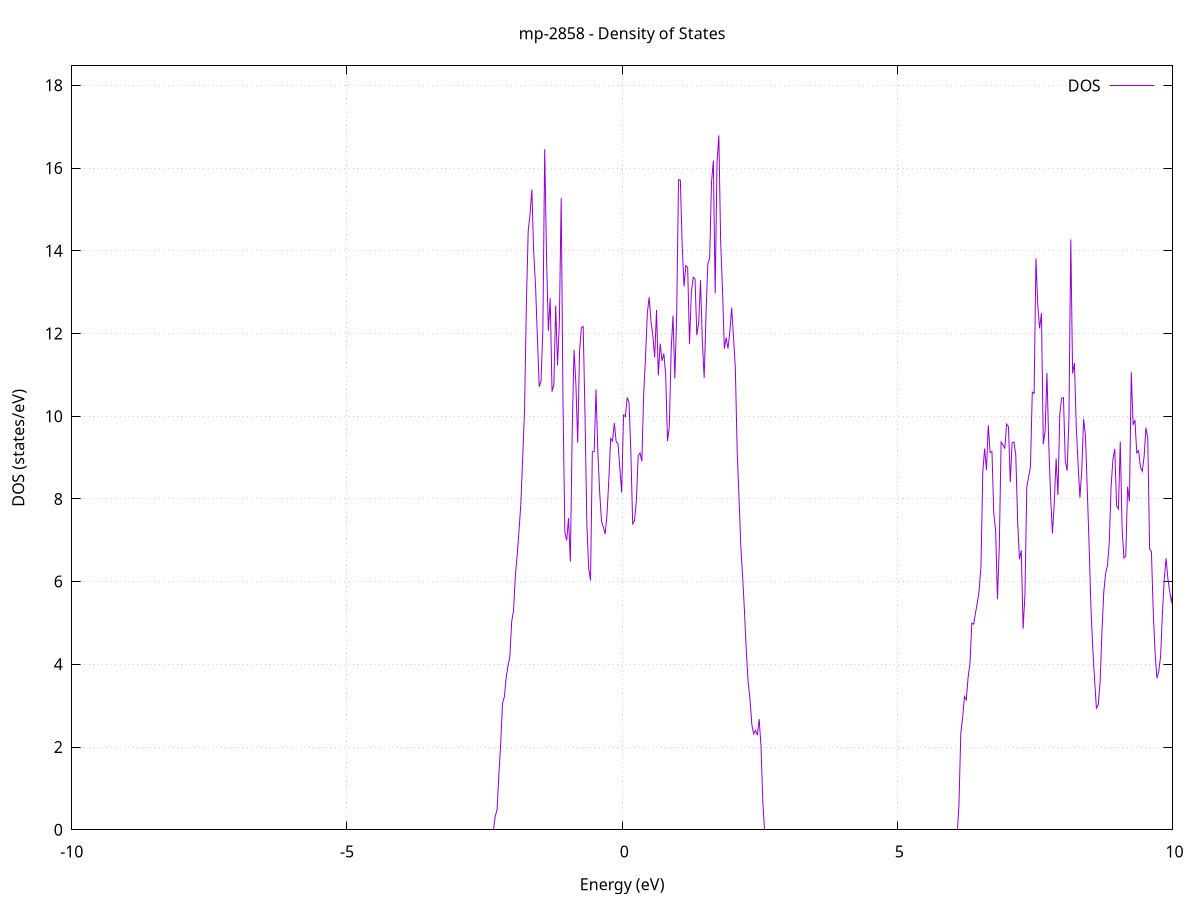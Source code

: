 set title 'mp-2858 - Density of States'
set xlabel 'Energy (eV)'
set ylabel 'DOS (states/eV)'
set grid
set xrange [-10:10]
set yrange [0:18.470]
set xzeroaxis lt -1
set terminal png size 800,600
set output 'mp-2858_dos_gnuplot.png'
plot '-' using 1:2 with lines title 'DOS'
-48.169400 0.000000
-48.136100 0.000000
-48.102800 0.000000
-48.069500 0.000000
-48.036200 0.000000
-48.002900 0.000000
-47.969600 0.000000
-47.936300 0.000000
-47.903000 0.000000
-47.869700 0.000000
-47.836400 0.000000
-47.803100 0.000000
-47.769800 0.000000
-47.736400 0.000000
-47.703100 0.000000
-47.669800 0.000000
-47.636500 0.000000
-47.603200 0.000000
-47.569900 0.000000
-47.536600 0.000000
-47.503300 0.000000
-47.470000 0.000000
-47.436700 0.000000
-47.403400 0.000000
-47.370100 0.000000
-47.336800 0.000000
-47.303500 0.000000
-47.270200 0.000000
-47.236800 0.000000
-47.203500 0.000000
-47.170200 0.000000
-47.136900 0.000000
-47.103600 0.000000
-47.070300 0.000000
-47.037000 0.000000
-47.003700 0.000000
-46.970400 0.000000
-46.937100 0.000000
-46.903800 0.000000
-46.870500 0.000000
-46.837200 0.000000
-46.803900 0.000000
-46.770600 0.000000
-46.737300 0.000000
-46.703900 0.000000
-46.670600 0.000000
-46.637300 0.000000
-46.604000 0.000000
-46.570700 0.000000
-46.537400 0.000000
-46.504100 0.000000
-46.470800 0.000000
-46.437500 0.000000
-46.404200 0.000000
-46.370900 0.000000
-46.337600 0.000000
-46.304300 0.000000
-46.271000 0.000000
-46.237700 0.000000
-46.204300 0.000000
-46.171000 0.000000
-46.137700 0.000000
-46.104400 0.000000
-46.071100 0.000000
-46.037800 0.000000
-46.004500 0.000000
-45.971200 0.000000
-45.937900 0.000000
-45.904600 0.000000
-45.871300 0.000000
-45.838000 0.000000
-45.804700 0.000000
-45.771400 0.000000
-45.738100 0.000000
-45.704800 0.000000
-45.671400 0.000000
-45.638100 0.000000
-45.604800 0.000000
-45.571500 0.000000
-45.538200 0.000000
-45.504900 0.000000
-45.471600 0.000000
-45.438300 0.000000
-45.405000 0.000000
-45.371700 0.000000
-45.338400 0.000000
-45.305100 0.000000
-45.271800 0.000000
-45.238500 0.000000
-45.205200 0.000000
-45.171900 0.000000
-45.138500 17.077700
-45.105200 218.886100
-45.071900 0.000000
-45.038600 0.000000
-45.005300 0.000000
-44.972000 0.000000
-44.938700 0.000000
-44.905400 0.000000
-44.872100 0.000000
-44.838800 0.000000
-44.805500 0.000000
-44.772200 0.000000
-44.738900 0.000000
-44.705600 0.000000
-44.672300 0.000000
-44.638900 0.000000
-44.605600 0.000000
-44.572300 0.000000
-44.539000 0.000000
-44.505700 0.000000
-44.472400 0.000000
-44.439100 0.000000
-44.405800 0.000000
-44.372500 0.000000
-44.339200 0.000000
-44.305900 0.000000
-44.272600 0.000000
-44.239300 0.000000
-44.206000 0.000000
-44.172700 0.000000
-44.139400 0.000000
-44.106000 0.000000
-44.072700 0.000000
-44.039400 0.000000
-44.006100 0.000000
-43.972800 0.000000
-43.939500 0.000000
-43.906200 0.000000
-43.872900 0.000000
-43.839600 0.000000
-43.806300 0.000000
-43.773000 0.000000
-43.739700 0.000000
-43.706400 0.000000
-43.673100 0.000000
-43.639800 0.000000
-43.606400 0.000000
-43.573100 0.000000
-43.539800 0.000000
-43.506500 0.000000
-43.473200 0.000000
-43.439900 0.000000
-43.406600 0.000000
-43.373300 0.000000
-43.340000 0.000000
-43.306700 0.000000
-43.273400 0.000000
-43.240100 0.000000
-43.206800 0.000000
-43.173500 0.000000
-43.140200 0.000000
-43.106900 0.000000
-43.073500 0.000000
-43.040200 0.000000
-43.006900 0.000000
-42.973600 0.000000
-42.940300 0.000000
-42.907000 0.000000
-42.873700 0.000000
-42.840400 0.000000
-42.807100 0.000000
-42.773800 0.000000
-42.740500 0.000000
-42.707200 0.000000
-42.673900 0.000000
-42.640600 0.000000
-42.607300 0.000000
-42.574000 0.000000
-42.540600 0.000000
-42.507300 0.000000
-42.474000 0.000000
-42.440700 0.000000
-42.407400 0.000000
-42.374100 0.000000
-42.340800 0.000000
-42.307500 0.000000
-42.274200 0.000000
-42.240900 0.000000
-42.207600 0.000000
-42.174300 0.000000
-42.141000 0.000000
-42.107700 0.000000
-42.074400 0.000000
-42.041000 0.000000
-42.007700 0.000000
-41.974400 0.000000
-41.941100 0.000000
-41.907800 0.000000
-41.874500 0.000000
-41.841200 0.000000
-41.807900 0.000000
-41.774600 0.000000
-41.741300 0.000000
-41.708000 0.000000
-41.674700 0.000000
-41.641400 0.000000
-41.608100 0.000000
-41.574800 0.000000
-41.541500 0.000000
-41.508100 0.000000
-41.474800 0.000000
-41.441500 0.000000
-41.408200 0.000000
-41.374900 0.000000
-41.341600 0.000000
-41.308300 0.000000
-41.275000 0.000000
-41.241700 0.000000
-41.208400 0.000000
-41.175100 0.000000
-41.141800 0.000000
-41.108500 0.000000
-41.075200 0.000000
-41.041900 0.000000
-41.008500 0.000000
-40.975200 0.000000
-40.941900 0.000000
-40.908600 0.000000
-40.875300 0.000000
-40.842000 0.000000
-40.808700 0.000000
-40.775400 0.000000
-40.742100 0.000000
-40.708800 0.000000
-40.675500 0.000000
-40.642200 0.000000
-40.608900 0.000000
-40.575600 0.000000
-40.542300 0.000000
-40.509000 0.000000
-40.475600 0.000000
-40.442300 0.000000
-40.409000 0.000000
-40.375700 0.000000
-40.342400 0.000000
-40.309100 0.000000
-40.275800 0.000000
-40.242500 0.000000
-40.209200 0.000000
-40.175900 0.000000
-40.142600 0.000000
-40.109300 0.000000
-40.076000 0.000000
-40.042700 0.000000
-40.009400 0.000000
-39.976100 0.000000
-39.942700 0.000000
-39.909400 0.000000
-39.876100 0.000000
-39.842800 0.000000
-39.809500 0.000000
-39.776200 0.000000
-39.742900 0.000000
-39.709600 0.000000
-39.676300 0.000000
-39.643000 0.000000
-39.609700 0.000000
-39.576400 0.000000
-39.543100 0.000000
-39.509800 0.000000
-39.476500 0.000000
-39.443100 0.000000
-39.409800 0.000000
-39.376500 0.000000
-39.343200 0.000000
-39.309900 0.000000
-39.276600 0.000000
-39.243300 0.000000
-39.210000 0.000000
-39.176700 0.000000
-39.143400 0.000000
-39.110100 0.000000
-39.076800 0.000000
-39.043500 0.000000
-39.010200 0.000000
-38.976900 0.000000
-38.943600 0.000000
-38.910200 0.000000
-38.876900 0.000000
-38.843600 0.000000
-38.810300 0.000000
-38.777000 0.000000
-38.743700 0.000000
-38.710400 0.000000
-38.677100 0.000000
-38.643800 0.000000
-38.610500 0.000000
-38.577200 0.000000
-38.543900 0.000000
-38.510600 0.000000
-38.477300 0.000000
-38.444000 0.000000
-38.410600 0.000000
-38.377300 0.000000
-38.344000 0.000000
-38.310700 0.000000
-38.277400 0.000000
-38.244100 0.000000
-38.210800 0.000000
-38.177500 0.000000
-38.144200 0.000000
-38.110900 0.000000
-38.077600 0.000000
-38.044300 0.000000
-38.011000 0.000000
-37.977700 0.000000
-37.944400 0.000000
-37.911100 0.000000
-37.877700 0.000000
-37.844400 0.000000
-37.811100 0.000000
-37.777800 0.000000
-37.744500 0.000000
-37.711200 0.000000
-37.677900 0.000000
-37.644600 0.000000
-37.611300 0.000000
-37.578000 0.000000
-37.544700 0.000000
-37.511400 0.000000
-37.478100 0.000000
-37.444800 0.000000
-37.411500 0.000000
-37.378200 0.000000
-37.344800 0.000000
-37.311500 0.000000
-37.278200 0.000000
-37.244900 0.000000
-37.211600 0.000000
-37.178300 0.000000
-37.145000 0.000000
-37.111700 0.000000
-37.078400 0.000000
-37.045100 0.000000
-37.011800 0.000000
-36.978500 0.000000
-36.945200 0.000000
-36.911900 0.000000
-36.878600 0.000000
-36.845200 0.000000
-36.811900 0.000000
-36.778600 0.000000
-36.745300 0.000000
-36.712000 0.000000
-36.678700 0.000000
-36.645400 0.000000
-36.612100 0.000000
-36.578800 0.000000
-36.545500 0.000000
-36.512200 0.000000
-36.478900 0.000000
-36.445600 0.000000
-36.412300 0.000000
-36.379000 0.000000
-36.345700 0.000000
-36.312300 0.000000
-36.279000 0.000000
-36.245700 0.000000
-36.212400 0.000000
-36.179100 0.000000
-36.145800 0.000000
-36.112500 0.000000
-36.079200 0.000000
-36.045900 0.000000
-36.012600 0.000000
-35.979300 0.000000
-35.946000 0.000000
-35.912700 0.000000
-35.879400 0.000000
-35.846100 0.000000
-35.812700 0.000000
-35.779400 0.000000
-35.746100 0.000000
-35.712800 0.000000
-35.679500 0.000000
-35.646200 0.000000
-35.612900 0.000000
-35.579600 0.000000
-35.546300 0.000000
-35.513000 0.000000
-35.479700 0.000000
-35.446400 0.000000
-35.413100 0.000000
-35.379800 0.000000
-35.346500 0.000000
-35.313200 0.000000
-35.279800 0.000000
-35.246500 0.000000
-35.213200 0.000000
-35.179900 0.000000
-35.146600 0.000000
-35.113300 0.000000
-35.080000 0.000000
-35.046700 0.000000
-35.013400 0.000000
-34.980100 0.000000
-34.946800 0.000000
-34.913500 0.000000
-34.880200 0.000000
-34.846900 0.000000
-34.813600 0.000000
-34.780200 0.000000
-34.746900 0.000000
-34.713600 0.000000
-34.680300 0.000000
-34.647000 0.000000
-34.613700 0.000000
-34.580400 0.000000
-34.547100 0.000000
-34.513800 0.000000
-34.480500 0.000000
-34.447200 0.000000
-34.413900 0.000000
-34.380600 0.000000
-34.347300 0.000000
-34.314000 0.000000
-34.280700 0.000000
-34.247300 0.000000
-34.214000 0.000000
-34.180700 0.000000
-34.147400 0.000000
-34.114100 0.000000
-34.080800 0.000000
-34.047500 0.000000
-34.014200 0.000000
-33.980900 0.000000
-33.947600 0.000000
-33.914300 0.000000
-33.881000 0.000000
-33.847700 0.000000
-33.814400 0.000000
-33.781100 0.000000
-33.747800 0.000000
-33.714400 0.000000
-33.681100 0.000000
-33.647800 0.000000
-33.614500 0.000000
-33.581200 0.000000
-33.547900 0.000000
-33.514600 0.000000
-33.481300 0.000000
-33.448000 0.000000
-33.414700 0.000000
-33.381400 0.000000
-33.348100 0.000000
-33.314800 0.000000
-33.281500 0.000000
-33.248200 0.000000
-33.214800 0.000000
-33.181500 0.000000
-33.148200 0.000000
-33.114900 0.000000
-33.081600 0.000000
-33.048300 0.000000
-33.015000 0.000000
-32.981700 0.000000
-32.948400 0.000000
-32.915100 0.000000
-32.881800 0.000000
-32.848500 0.000000
-32.815200 0.000000
-32.781900 0.000000
-32.748600 0.000000
-32.715300 0.000000
-32.681900 0.000000
-32.648600 0.000000
-32.615300 0.000000
-32.582000 0.000000
-32.548700 0.000000
-32.515400 0.000000
-32.482100 0.000000
-32.448800 0.000000
-32.415500 0.000000
-32.382200 0.000000
-32.348900 0.000000
-32.315600 0.000000
-32.282300 0.000000
-32.249000 0.000000
-32.215700 0.000000
-32.182300 0.000000
-32.149000 0.000000
-32.115700 0.000000
-32.082400 0.000000
-32.049100 0.000000
-32.015800 0.000000
-31.982500 0.000000
-31.949200 0.000000
-31.915900 0.000000
-31.882600 0.000000
-31.849300 0.000000
-31.816000 0.000000
-31.782700 0.000000
-31.749400 0.000000
-31.716100 0.000000
-31.682800 0.000000
-31.649400 0.000000
-31.616100 0.000000
-31.582800 0.000000
-31.549500 0.000000
-31.516200 0.000000
-31.482900 0.000000
-31.449600 0.000000
-31.416300 0.000000
-31.383000 0.000000
-31.349700 0.000000
-31.316400 0.000000
-31.283100 0.000000
-31.249800 0.000000
-31.216500 0.000000
-31.183200 0.000000
-31.149900 0.000000
-31.116500 0.000000
-31.083200 0.000000
-31.049900 0.000000
-31.016600 0.000000
-30.983300 0.000000
-30.950000 0.000000
-30.916700 0.000000
-30.883400 0.000000
-30.850100 0.000000
-30.816800 0.000000
-30.783500 0.000000
-30.750200 0.000000
-30.716900 0.000000
-30.683600 0.000000
-30.650300 0.000000
-30.616900 0.000000
-30.583600 0.000000
-30.550300 0.000000
-30.517000 0.000000
-30.483700 0.000000
-30.450400 0.000000
-30.417100 0.000000
-30.383800 0.000000
-30.350500 0.000000
-30.317200 0.000000
-30.283900 0.000000
-30.250600 0.000000
-30.217300 0.000000
-30.184000 0.000000
-30.150700 0.000000
-30.117400 0.000000
-30.084000 0.000000
-30.050700 0.000000
-30.017400 0.000000
-29.984100 0.000000
-29.950800 0.000000
-29.917500 0.000000
-29.884200 0.000000
-29.850900 0.000000
-29.817600 0.000000
-29.784300 0.000000
-29.751000 0.000000
-29.717700 0.000000
-29.684400 0.000000
-29.651100 0.000000
-29.617800 0.000000
-29.584400 0.000000
-29.551100 0.000000
-29.517800 0.000000
-29.484500 0.000000
-29.451200 0.000000
-29.417900 0.000000
-29.384600 0.000000
-29.351300 0.000000
-29.318000 0.000000
-29.284700 0.000000
-29.251400 0.000000
-29.218100 0.000000
-29.184800 0.000000
-29.151500 0.000000
-29.118200 0.000000
-29.084900 0.000000
-29.051500 0.000000
-29.018200 0.000000
-28.984900 0.000000
-28.951600 0.000000
-28.918300 0.000000
-28.885000 0.000000
-28.851700 0.000000
-28.818400 0.000000
-28.785100 0.000000
-28.751800 0.000000
-28.718500 0.000000
-28.685200 0.000000
-28.651900 0.000000
-28.618600 0.000000
-28.585300 0.000000
-28.552000 0.000000
-28.518600 0.000000
-28.485300 0.000000
-28.452000 0.000000
-28.418700 0.000000
-28.385400 0.000000
-28.352100 0.000000
-28.318800 0.000000
-28.285500 0.000000
-28.252200 0.000000
-28.218900 0.000000
-28.185600 0.000000
-28.152300 0.000000
-28.119000 0.000000
-28.085700 0.000000
-28.052400 0.000000
-28.019000 0.000000
-27.985700 0.000000
-27.952400 0.000000
-27.919100 0.000000
-27.885800 0.000000
-27.852500 0.000000
-27.819200 0.000000
-27.785900 0.000000
-27.752600 0.000000
-27.719300 0.000000
-27.686000 0.000000
-27.652700 0.000000
-27.619400 0.000000
-27.586100 0.000000
-27.552800 0.000000
-27.519500 0.000000
-27.486100 0.000000
-27.452800 0.000000
-27.419500 0.000000
-27.386200 0.000000
-27.352900 0.000000
-27.319600 0.000000
-27.286300 0.000000
-27.253000 0.000000
-27.219700 0.000000
-27.186400 0.000000
-27.153100 0.000000
-27.119800 0.000000
-27.086500 0.000000
-27.053200 0.000000
-27.019900 0.000000
-26.986500 0.000000
-26.953200 0.000000
-26.919900 0.000000
-26.886600 0.000000
-26.853300 0.000000
-26.820000 0.000000
-26.786700 0.000000
-26.753400 0.000000
-26.720100 0.000000
-26.686800 0.000000
-26.653500 0.000000
-26.620200 0.000000
-26.586900 0.000000
-26.553600 0.000000
-26.520300 0.000000
-26.487000 0.000000
-26.453600 0.000000
-26.420300 0.000000
-26.387000 0.000000
-26.353700 0.000000
-26.320400 0.000000
-26.287100 0.000000
-26.253800 0.000000
-26.220500 0.000000
-26.187200 0.000000
-26.153900 0.000000
-26.120600 0.000000
-26.087300 0.000000
-26.054000 0.000000
-26.020700 0.000000
-25.987400 0.000000
-25.954100 0.000000
-25.920700 0.000000
-25.887400 0.000000
-25.854100 0.000000
-25.820800 0.000000
-25.787500 0.000000
-25.754200 0.000000
-25.720900 0.000000
-25.687600 0.000000
-25.654300 0.000000
-25.621000 0.000000
-25.587700 0.000000
-25.554400 0.000000
-25.521100 0.000000
-25.487800 0.000000
-25.454500 0.000000
-25.421100 0.000000
-25.387800 0.000000
-25.354500 0.000000
-25.321200 0.000000
-25.287900 0.000000
-25.254600 0.000000
-25.221300 0.000000
-25.188000 0.000000
-25.154700 0.000000
-25.121400 0.000000
-25.088100 0.000000
-25.054800 0.000000
-25.021500 0.000000
-24.988200 0.000000
-24.954900 0.000000
-24.921600 0.000000
-24.888200 0.000000
-24.854900 0.000000
-24.821600 0.000000
-24.788300 0.000000
-24.755000 0.000000
-24.721700 0.000000
-24.688400 0.000000
-24.655100 0.000000
-24.621800 0.000000
-24.588500 0.000000
-24.555200 0.000000
-24.521900 0.000000
-24.488600 0.000000
-24.455300 0.000000
-24.422000 0.000000
-24.388600 0.000000
-24.355300 0.000000
-24.322000 0.000000
-24.288700 0.000000
-24.255400 0.000000
-24.222100 0.000000
-24.188800 0.000000
-24.155500 0.000000
-24.122200 0.000000
-24.088900 0.000000
-24.055600 0.000000
-24.022300 0.000000
-23.989000 0.000000
-23.955700 0.000000
-23.922400 0.000000
-23.889100 0.000000
-23.855700 0.000000
-23.822400 0.000000
-23.789100 0.000000
-23.755800 0.000000
-23.722500 3.163000
-23.689200 23.557000
-23.655900 33.368800
-23.622600 43.619600
-23.589300 40.575800
-23.556000 29.484500
-23.522700 19.800600
-23.489400 31.178100
-23.456100 21.924000
-23.422800 26.631800
-23.389500 28.573500
-23.356200 21.915300
-23.322800 20.690800
-23.289500 22.596200
-23.256200 53.305500
-23.222900 50.101800
-23.189600 60.049500
-23.156300 102.598900
-23.123000 63.217100
-23.089700 27.363600
-23.056400 12.807700
-23.023100 0.000000
-22.989800 0.000000
-22.956500 0.000000
-22.923200 0.000000
-22.889900 0.000000
-22.856600 0.000000
-22.823200 0.000000
-22.789900 0.000000
-22.756600 0.000000
-22.723300 0.000000
-22.690000 0.000000
-22.656700 0.000000
-22.623400 0.000000
-22.590100 0.000000
-22.556800 0.000000
-22.523500 0.000000
-22.490200 0.000000
-22.456900 0.000000
-22.423600 0.000000
-22.390300 0.000000
-22.357000 0.000000
-22.323700 0.000000
-22.290300 0.000000
-22.257000 0.000000
-22.223700 0.000000
-22.190400 0.000000
-22.157100 0.000000
-22.123800 0.000000
-22.090500 0.000000
-22.057200 0.000000
-22.023900 0.000000
-21.990600 0.000000
-21.957300 0.000000
-21.924000 0.000000
-21.890700 0.000000
-21.857400 0.000000
-21.824100 0.000000
-21.790700 0.000000
-21.757400 0.000000
-21.724100 0.000000
-21.690800 0.000000
-21.657500 0.000000
-21.624200 0.000000
-21.590900 0.000000
-21.557600 0.000000
-21.524300 0.000000
-21.491000 0.000000
-21.457700 0.000000
-21.424400 0.000000
-21.391100 0.000000
-21.357800 0.000000
-21.324500 0.000000
-21.291200 0.000000
-21.257800 0.000000
-21.224500 0.000000
-21.191200 0.000000
-21.157900 0.000000
-21.124600 0.000000
-21.091300 0.000000
-21.058000 0.000000
-21.024700 0.000000
-20.991400 0.000000
-20.958100 0.000000
-20.924800 0.000000
-20.891500 0.000000
-20.858200 0.000000
-20.824900 0.000000
-20.791600 0.000000
-20.758300 0.000000
-20.724900 0.000000
-20.691600 0.000000
-20.658300 0.000000
-20.625000 0.000000
-20.591700 0.000000
-20.558400 0.000000
-20.525100 0.000000
-20.491800 0.000000
-20.458500 0.000000
-20.425200 0.000000
-20.391900 0.000000
-20.358600 0.000000
-20.325300 0.000000
-20.292000 0.000000
-20.258700 0.000000
-20.225300 0.000000
-20.192000 0.000000
-20.158700 0.000000
-20.125400 0.000000
-20.092100 0.000000
-20.058800 0.000000
-20.025500 0.000000
-19.992200 0.000000
-19.958900 0.000000
-19.925600 0.000000
-19.892300 0.000000
-19.859000 0.000000
-19.825700 0.000000
-19.792400 0.000000
-19.759100 0.000000
-19.725800 0.000000
-19.692400 0.000000
-19.659100 0.000000
-19.625800 0.000000
-19.592500 0.000000
-19.559200 0.000000
-19.525900 0.000000
-19.492600 0.000000
-19.459300 0.000000
-19.426000 0.000000
-19.392700 0.000000
-19.359400 0.000000
-19.326100 0.000000
-19.292800 0.000000
-19.259500 0.000000
-19.226200 0.000000
-19.192800 0.000000
-19.159500 0.000000
-19.126200 0.000000
-19.092900 0.000000
-19.059600 0.000000
-19.026300 0.000000
-18.993000 0.000000
-18.959700 0.000000
-18.926400 0.000000
-18.893100 0.000000
-18.859800 0.000000
-18.826500 0.000000
-18.793200 0.000000
-18.759900 0.000000
-18.726600 0.000000
-18.693300 0.000000
-18.659900 0.000000
-18.626600 0.000000
-18.593300 0.000000
-18.560000 0.000000
-18.526700 0.000000
-18.493400 0.000000
-18.460100 0.000000
-18.426800 0.000000
-18.393500 0.000000
-18.360200 0.000000
-18.326900 0.000000
-18.293600 0.000000
-18.260300 0.000000
-18.227000 0.000000
-18.193700 0.000000
-18.160300 0.000000
-18.127000 0.000000
-18.093700 0.000000
-18.060400 0.000000
-18.027100 0.000000
-17.993800 0.000000
-17.960500 0.000000
-17.927200 0.000000
-17.893900 0.000000
-17.860600 0.000000
-17.827300 0.000000
-17.794000 0.000000
-17.760700 0.000000
-17.727400 0.000000
-17.694100 0.000000
-17.660800 0.000000
-17.627400 0.000000
-17.594100 0.000000
-17.560800 0.000000
-17.527500 0.000000
-17.494200 0.000000
-17.460900 0.000000
-17.427600 0.000000
-17.394300 0.000000
-17.361000 0.000000
-17.327700 0.000000
-17.294400 0.000000
-17.261100 0.000000
-17.227800 0.000000
-17.194500 0.000000
-17.161200 0.000000
-17.127900 0.000000
-17.094500 0.000000
-17.061200 0.000000
-17.027900 0.000000
-16.994600 0.000000
-16.961300 0.000000
-16.928000 0.000000
-16.894700 0.000000
-16.861400 0.000000
-16.828100 0.000000
-16.794800 0.000000
-16.761500 0.000000
-16.728200 0.000000
-16.694900 0.000000
-16.661600 0.000000
-16.628300 0.000000
-16.594900 0.000000
-16.561600 0.000000
-16.528300 0.000000
-16.495000 0.000000
-16.461700 0.000000
-16.428400 0.000000
-16.395100 0.000000
-16.361800 0.000000
-16.328500 0.000000
-16.295200 0.000000
-16.261900 0.000000
-16.228600 0.000000
-16.195300 0.000000
-16.162000 0.000000
-16.128700 0.000000
-16.095400 0.000000
-16.062000 0.000000
-16.028700 0.000000
-15.995400 0.000000
-15.962100 0.000000
-15.928800 0.000000
-15.895500 0.000000
-15.862200 0.000000
-15.828900 0.000000
-15.795600 0.000000
-15.762300 0.000000
-15.729000 0.000000
-15.695700 0.000000
-15.662400 0.000000
-15.629100 0.000000
-15.595800 0.000000
-15.562400 0.000000
-15.529100 0.000000
-15.495800 0.000000
-15.462500 0.000000
-15.429200 0.000000
-15.395900 0.000000
-15.362600 0.000000
-15.329300 0.000000
-15.296000 0.000000
-15.262700 0.000000
-15.229400 0.000000
-15.196100 0.000000
-15.162800 0.000000
-15.129500 0.000000
-15.096200 0.000000
-15.062900 0.000000
-15.029500 0.000000
-14.996200 0.000000
-14.962900 0.000000
-14.929600 0.000000
-14.896300 0.205200
-14.863000 0.408900
-14.829700 0.563800
-14.796400 0.714400
-14.763100 0.825900
-14.729800 0.948600
-14.696500 1.084200
-14.663200 1.236500
-14.629900 1.374000
-14.596600 1.528400
-14.563300 1.714300
-14.530000 1.920700
-14.496600 2.167700
-14.463300 2.453300
-14.430000 2.854100
-14.396700 3.403400
-14.363400 3.948100
-14.330100 4.339200
-14.296800 5.596900
-14.263500 6.254300
-14.230200 5.708100
-14.196900 5.891700
-14.163600 5.218900
-14.130300 4.085400
-14.097000 4.823300
-14.063700 6.184500
-14.030400 6.286400
-13.997000 8.677400
-13.963700 9.335400
-13.930400 12.619700
-13.897100 16.829800
-13.863800 15.511500
-13.830500 19.538100
-13.797200 25.267800
-13.763900 30.122400
-13.730600 16.255700
-13.697300 1.779300
-13.664000 0.001600
-13.630700 0.000000
-13.597400 0.121300
-13.564100 0.897100
-13.530800 1.279800
-13.497500 1.854200
-13.464100 2.851700
-13.430800 6.404500
-13.397500 10.995200
-13.364200 20.155400
-13.330900 27.762000
-13.297600 26.559300
-13.264300 25.873600
-13.231000 20.173700
-13.197700 23.934100
-13.164400 24.355500
-13.131100 19.846200
-13.097800 13.606500
-13.064500 10.746200
-13.031200 1.908300
-12.997900 1.093600
-12.964500 0.040100
-12.931200 0.000000
-12.897900 0.000000
-12.864600 0.000000
-12.831300 0.000000
-12.798000 0.000000
-12.764700 0.000000
-12.731400 0.000000
-12.698100 0.000000
-12.664800 0.000000
-12.631500 0.000000
-12.598200 0.000000
-12.564900 0.000000
-12.531600 0.000000
-12.498300 0.000000
-12.465000 0.000000
-12.431600 0.000000
-12.398300 0.000000
-12.365000 0.000000
-12.331700 0.000000
-12.298400 0.000000
-12.265100 0.000000
-12.231800 0.000000
-12.198500 0.000000
-12.165200 0.000000
-12.131900 0.000000
-12.098600 0.000000
-12.065300 0.000000
-12.032000 0.000000
-11.998700 0.000000
-11.965400 0.000000
-11.932100 0.000000
-11.898700 0.000000
-11.865400 0.000000
-11.832100 0.000000
-11.798800 0.000000
-11.765500 0.000000
-11.732200 0.000000
-11.698900 0.000000
-11.665600 0.000000
-11.632300 0.000000
-11.599000 0.000000
-11.565700 0.000000
-11.532400 0.000000
-11.499100 0.000000
-11.465800 0.000000
-11.432500 0.000000
-11.399100 0.000000
-11.365800 0.000000
-11.332500 0.000000
-11.299200 0.000000
-11.265900 0.000000
-11.232600 0.000000
-11.199300 0.000000
-11.166000 0.000000
-11.132700 0.000000
-11.099400 0.000000
-11.066100 0.000000
-11.032800 0.000000
-10.999500 0.000000
-10.966200 0.000000
-10.932900 0.000000
-10.899600 0.000000
-10.866200 0.000000
-10.832900 0.000000
-10.799600 0.000000
-10.766300 0.000000
-10.733000 0.000000
-10.699700 0.000000
-10.666400 0.000000
-10.633100 0.000000
-10.599800 0.000000
-10.566500 0.000000
-10.533200 0.000000
-10.499900 0.000000
-10.466600 0.000000
-10.433300 0.000000
-10.400000 0.000000
-10.366600 0.000000
-10.333300 0.000000
-10.300000 0.000000
-10.266700 0.000000
-10.233400 0.000000
-10.200100 0.000000
-10.166800 0.000000
-10.133500 0.000000
-10.100200 0.000000
-10.066900 0.000000
-10.033600 0.000000
-10.000300 0.000000
-9.967000 0.000000
-9.933700 0.000000
-9.900400 0.000000
-9.867100 0.000000
-9.833700 0.000000
-9.800400 0.000000
-9.767100 0.000000
-9.733800 0.000000
-9.700500 0.000000
-9.667200 0.000000
-9.633900 0.000000
-9.600600 0.000000
-9.567300 0.000000
-9.534000 0.000000
-9.500700 0.000000
-9.467400 0.000000
-9.434100 0.000000
-9.400800 0.000000
-9.367500 0.000000
-9.334200 0.000000
-9.300800 0.000000
-9.267500 0.000000
-9.234200 0.000000
-9.200900 0.000000
-9.167600 0.000000
-9.134300 0.000000
-9.101000 0.000000
-9.067700 0.000000
-9.034400 0.000000
-9.001100 0.000000
-8.967800 0.000000
-8.934500 0.000000
-8.901200 0.000000
-8.867900 0.000000
-8.834600 0.000000
-8.801200 0.000000
-8.767900 0.000000
-8.734600 0.000000
-8.701300 0.000000
-8.668000 0.000000
-8.634700 0.000000
-8.601400 0.000000
-8.568100 0.000000
-8.534800 0.000000
-8.501500 0.000000
-8.468200 0.000000
-8.434900 0.000000
-8.401600 0.000000
-8.368300 0.000000
-8.335000 0.000000
-8.301700 0.000000
-8.268300 0.000000
-8.235000 0.000000
-8.201700 0.000000
-8.168400 0.000000
-8.135100 0.000000
-8.101800 0.000000
-8.068500 0.000000
-8.035200 0.000000
-8.001900 0.000000
-7.968600 0.000000
-7.935300 0.000000
-7.902000 0.000000
-7.868700 0.000000
-7.835400 0.000000
-7.802100 0.000000
-7.768700 0.000000
-7.735400 0.000000
-7.702100 0.000000
-7.668800 0.000000
-7.635500 0.000000
-7.602200 0.000000
-7.568900 0.000000
-7.535600 0.000000
-7.502300 0.000000
-7.469000 0.000000
-7.435700 0.000000
-7.402400 0.000000
-7.369100 0.000000
-7.335800 0.000000
-7.302500 0.000000
-7.269200 0.000000
-7.235800 0.000000
-7.202500 0.000000
-7.169200 0.000000
-7.135900 0.000000
-7.102600 0.000000
-7.069300 0.000000
-7.036000 0.000000
-7.002700 0.000000
-6.969400 0.000000
-6.936100 0.000000
-6.902800 0.000000
-6.869500 0.000000
-6.836200 0.000000
-6.802900 0.000000
-6.769600 0.000000
-6.736300 0.000000
-6.702900 0.000000
-6.669600 0.000000
-6.636300 0.000000
-6.603000 0.000000
-6.569700 0.000000
-6.536400 0.000000
-6.503100 0.000000
-6.469800 0.000000
-6.436500 0.000000
-6.403200 0.000000
-6.369900 0.000000
-6.336600 0.000000
-6.303300 0.000000
-6.270000 0.000000
-6.236700 0.000000
-6.203300 0.000000
-6.170000 0.000000
-6.136700 0.000000
-6.103400 0.000000
-6.070100 0.000000
-6.036800 0.000000
-6.003500 0.000000
-5.970200 0.000000
-5.936900 0.000000
-5.903600 0.000000
-5.870300 0.000000
-5.837000 0.000000
-5.803700 0.000000
-5.770400 0.000000
-5.737100 0.000000
-5.703800 0.000000
-5.670400 0.000000
-5.637100 0.000000
-5.603800 0.000000
-5.570500 0.000000
-5.537200 0.000000
-5.503900 0.000000
-5.470600 0.000000
-5.437300 0.000000
-5.404000 0.000000
-5.370700 0.000000
-5.337400 0.000000
-5.304100 0.000000
-5.270800 0.000000
-5.237500 0.000000
-5.204200 0.000000
-5.170800 0.000000
-5.137500 0.000000
-5.104200 0.000000
-5.070900 0.000000
-5.037600 0.000000
-5.004300 0.000000
-4.971000 0.000000
-4.937700 0.000000
-4.904400 0.000000
-4.871100 0.000000
-4.837800 0.000000
-4.804500 0.000000
-4.771200 0.000000
-4.737900 0.000000
-4.704600 0.000000
-4.671300 0.000000
-4.637900 0.000000
-4.604600 0.000000
-4.571300 0.000000
-4.538000 0.000000
-4.504700 0.000000
-4.471400 0.000000
-4.438100 0.000000
-4.404800 0.000000
-4.371500 0.000000
-4.338200 0.000000
-4.304900 0.000000
-4.271600 0.000000
-4.238300 0.000000
-4.205000 0.000000
-4.171700 0.000000
-4.138400 0.000000
-4.105000 0.000000
-4.071700 0.000000
-4.038400 0.000000
-4.005100 0.000000
-3.971800 0.000000
-3.938500 0.000000
-3.905200 0.000000
-3.871900 0.000000
-3.838600 0.000000
-3.805300 0.000000
-3.772000 0.000000
-3.738700 0.000000
-3.705400 0.000000
-3.672100 0.000000
-3.638800 0.000000
-3.605400 0.000000
-3.572100 0.000000
-3.538800 0.000000
-3.505500 0.000000
-3.472200 0.000000
-3.438900 0.000000
-3.405600 0.000000
-3.372300 0.000000
-3.339000 0.000000
-3.305700 0.000000
-3.272400 0.000000
-3.239100 0.000000
-3.205800 0.000000
-3.172500 0.000000
-3.139200 0.000000
-3.105900 0.000000
-3.072500 0.000000
-3.039200 0.000000
-3.005900 0.000000
-2.972600 0.000000
-2.939300 0.000000
-2.906000 0.000000
-2.872700 0.000000
-2.839400 0.000000
-2.806100 0.000000
-2.772800 0.000000
-2.739500 0.000000
-2.706200 0.000000
-2.672900 0.000000
-2.639600 0.000000
-2.606300 0.000000
-2.572900 0.000000
-2.539600 0.000000
-2.506300 0.000000
-2.473000 0.000000
-2.439700 0.000000
-2.406400 0.000000
-2.373100 0.000000
-2.339800 0.000000
-2.306500 0.328500
-2.273200 0.475800
-2.239900 1.325200
-2.206600 2.093700
-2.173300 3.061200
-2.140000 3.213900
-2.106700 3.692400
-2.073400 3.959000
-2.040000 4.188200
-2.006700 5.042300
-1.973400 5.302100
-1.940100 6.153800
-1.906800 6.640400
-1.873500 7.235900
-1.840200 7.889800
-1.806900 9.010600
-1.773600 10.134000
-1.740300 12.691000
-1.707000 14.481700
-1.673700 14.874500
-1.640400 15.482900
-1.607100 13.963500
-1.573800 13.159600
-1.540500 11.926500
-1.507100 10.712500
-1.473800 10.840000
-1.440500 12.105300
-1.407200 16.456700
-1.373900 13.846200
-1.340600 12.064400
-1.307300 12.851700
-1.274000 10.594900
-1.240700 10.761700
-1.207400 12.671300
-1.174100 11.226800
-1.140800 12.261500
-1.107500 15.274100
-1.074200 10.266500
-1.040900 7.194700
-1.007500 6.997800
-0.974200 7.537100
-0.940900 6.483400
-0.907600 9.626300
-0.874300 11.604500
-0.841000 10.793900
-0.807700 9.357300
-0.774400 11.551600
-0.741100 12.139300
-0.707800 12.166500
-0.674500 9.995200
-0.641200 7.388700
-0.607900 6.331400
-0.574600 6.028600
-0.541300 9.134900
-0.508000 9.147700
-0.474600 10.645700
-0.441300 9.128100
-0.408000 8.156100
-0.374700 7.454600
-0.341400 7.316700
-0.308100 7.148400
-0.274800 7.628000
-0.241500 8.482000
-0.208200 9.459700
-0.174900 9.397300
-0.141600 9.832600
-0.108300 9.379600
-0.075000 9.332600
-0.041700 8.739900
-0.008400 8.151600
0.025000 10.027300
0.058300 9.988500
0.091600 10.451900
0.124900 10.331900
0.158200 9.128200
0.191500 7.396300
0.224800 7.474000
0.258100 7.938800
0.291400 9.043300
0.324700 9.111600
0.358000 8.908000
0.391300 10.539500
0.424600 11.410300
0.457900 12.494900
0.491200 12.876100
0.524500 12.282500
0.557900 11.946900
0.591200 11.420500
0.624500 12.567500
0.657800 10.985700
0.691100 11.756600
0.724400 11.336700
0.757700 11.513600
0.791000 10.998200
0.824300 9.400100
0.857600 9.753500
0.890900 11.607400
0.924200 12.430400
0.957500 10.912700
0.990800 12.429200
1.024100 15.712900
1.057500 15.708800
1.090800 14.130600
1.124100 13.139000
1.157400 13.640700
1.190700 13.588400
1.224000 11.745700
1.257300 12.999600
1.290600 13.357000
1.323900 13.322600
1.357200 11.957800
1.390500 12.247000
1.423800 13.285700
1.457100 11.817400
1.490400 10.923500
1.523700 12.464900
1.557000 13.685400
1.590400 13.811700
1.623700 15.653800
1.657000 16.179100
1.690300 12.972400
1.723600 16.123000
1.756900 16.791000
1.790200 14.204500
1.823500 13.058400
1.856800 11.633800
1.890100 11.900300
1.923400 11.635300
1.956700 12.039100
1.990000 12.623400
2.023300 11.908300
2.056600 11.165000
2.089900 9.174700
2.123300 8.030900
2.156600 6.837700
2.189900 6.101100
2.223200 5.269100
2.256500 4.312500
2.289800 3.573300
2.323100 3.154100
2.356400 2.543700
2.389700 2.314400
2.423000 2.402900
2.456300 2.287100
2.489600 2.675000
2.522900 2.020600
2.556200 0.670200
2.589500 0.000000
2.622900 0.000000
2.656200 0.000000
2.689500 0.000000
2.722800 0.000000
2.756100 0.000000
2.789400 0.000000
2.822700 0.000000
2.856000 0.000000
2.889300 0.000000
2.922600 0.000000
2.955900 0.000000
2.989200 0.000000
3.022500 0.000000
3.055800 0.000000
3.089100 0.000000
3.122400 0.000000
3.155800 0.000000
3.189100 0.000000
3.222400 0.000000
3.255700 0.000000
3.289000 0.000000
3.322300 0.000000
3.355600 0.000000
3.388900 0.000000
3.422200 0.000000
3.455500 0.000000
3.488800 0.000000
3.522100 0.000000
3.555400 0.000000
3.588700 0.000000
3.622000 0.000000
3.655400 0.000000
3.688700 0.000000
3.722000 0.000000
3.755300 0.000000
3.788600 0.000000
3.821900 0.000000
3.855200 0.000000
3.888500 0.000000
3.921800 0.000000
3.955100 0.000000
3.988400 0.000000
4.021700 0.000000
4.055000 0.000000
4.088300 0.000000
4.121600 0.000000
4.154900 0.000000
4.188300 0.000000
4.221600 0.000000
4.254900 0.000000
4.288200 0.000000
4.321500 0.000000
4.354800 0.000000
4.388100 0.000000
4.421400 0.000000
4.454700 0.000000
4.488000 0.000000
4.521300 0.000000
4.554600 0.000000
4.587900 0.000000
4.621200 0.000000
4.654500 0.000000
4.687800 0.000000
4.721200 0.000000
4.754500 0.000000
4.787800 0.000000
4.821100 0.000000
4.854400 0.000000
4.887700 0.000000
4.921000 0.000000
4.954300 0.000000
4.987600 0.000000
5.020900 0.000000
5.054200 0.000000
5.087500 0.000000
5.120800 0.000000
5.154100 0.000000
5.187400 0.000000
5.220800 0.000000
5.254100 0.000000
5.287400 0.000000
5.320700 0.000000
5.354000 0.000000
5.387300 0.000000
5.420600 0.000000
5.453900 0.000000
5.487200 0.000000
5.520500 0.000000
5.553800 0.000000
5.587100 0.000000
5.620400 0.000000
5.653700 0.000000
5.687000 0.000000
5.720300 0.000000
5.753700 0.000000
5.787000 0.000000
5.820300 0.000000
5.853600 0.000000
5.886900 0.000000
5.920200 0.000000
5.953500 0.000000
5.986800 0.000000
6.020100 0.000000
6.053400 0.000000
6.086700 0.000000
6.120000 0.599200
6.153300 2.338200
6.186600 2.704300
6.219900 3.220800
6.253300 3.143100
6.286600 3.693200
6.319900 4.019000
6.353200 4.995900
6.386500 4.971800
6.419800 5.235400
6.453100 5.489000
6.486400 5.782100
6.519700 6.355900
6.553000 8.655500
6.586300 9.218300
6.619600 8.699300
6.652900 9.781400
6.686200 9.121600
6.719500 9.143600
6.752800 7.640600
6.786200 7.243300
6.819500 5.577900
6.852800 6.848700
6.886100 9.375100
6.919400 9.308300
6.952700 9.216400
6.986000 9.809700
7.019300 9.745900
7.052600 8.407000
7.085900 9.359000
7.119200 9.376100
7.152500 9.060000
7.185800 7.471700
7.219100 6.542100
7.252400 6.755300
7.285700 4.861000
7.319100 5.692400
7.352400 8.278800
7.385700 8.533700
7.419000 8.766700
7.452300 10.583800
7.485600 10.549200
7.518900 13.815300
7.552200 12.667200
7.585500 12.122200
7.618800 12.491500
7.652100 9.320400
7.685400 9.643500
7.718700 11.045400
7.752000 9.309400
7.785300 8.050400
7.818700 7.164100
7.852000 7.906700
7.885300 8.972400
7.918600 8.092600
7.951900 10.044000
7.985200 10.436500
8.018500 10.448100
8.051800 8.924600
8.085100 8.679000
8.118400 9.953700
8.151700 14.276100
8.185000 11.032700
8.218300 11.282900
8.251600 9.744200
8.284900 8.839600
8.318200 8.028200
8.351600 8.690900
8.384900 9.929600
8.418200 9.544800
8.451500 8.219000
8.484800 6.880800
8.518100 5.360100
8.551400 4.375400
8.584700 3.630700
8.618000 2.926900
8.651300 3.027000
8.684600 3.572600
8.717900 4.777800
8.751200 5.743900
8.784500 6.200500
8.817800 6.376600
8.851200 6.936100
8.884500 8.300300
8.917800 8.960400
8.951100 9.207000
8.984400 7.833200
9.017700 7.757700
9.051000 9.383900
9.084300 7.284900
9.117600 6.573200
9.150900 6.620100
9.184200 8.296100
9.217500 7.938600
9.250800 11.061200
9.284100 9.791300
9.317400 9.906300
9.350700 9.112500
9.384100 9.166200
9.417400 8.768500
9.450700 8.667800
9.484000 9.017200
9.517300 9.720300
9.550600 9.470500
9.583900 6.792600
9.617200 6.722200
9.650500 5.248700
9.683800 4.270800
9.717100 3.663700
9.750400 3.829200
9.783700 4.194400
9.817000 5.240100
9.850300 6.074400
9.883600 6.563500
9.917000 6.061400
9.950300 5.757100
9.983600 5.483400
10.016900 5.976100
10.050200 7.114700
10.083500 7.581000
10.116800 7.330900
10.150100 7.097400
10.183400 7.226100
10.216700 8.195900
10.250000 8.376000
10.283300 6.908700
10.316600 5.881600
10.349900 5.379500
10.383200 5.792200
10.416600 6.379000
10.449900 6.912900
10.483200 7.039500
10.516500 7.453200
10.549800 7.200900
10.583100 8.404400
10.616400 9.222900
10.649700 9.759600
10.683000 7.786300
10.716300 6.487400
10.749600 5.705900
10.782900 5.306900
10.816200 5.006900
10.849500 4.841200
10.882800 4.866300
10.916100 4.181900
10.949500 3.581200
10.982800 3.576500
11.016100 5.017000
11.049400 6.307600
11.082700 5.371200
11.116000 4.771000
11.149300 5.023300
11.182600 5.468200
11.215900 6.440700
11.249200 6.106200
11.282500 6.699200
11.315800 8.309800
11.349100 8.108100
11.382400 7.360000
11.415700 6.591400
11.449100 6.482200
11.482400 5.171300
11.515700 5.300400
11.549000 5.508500
11.582300 5.429700
11.615600 5.230300
11.648900 5.729800
11.682200 5.774300
11.715500 5.955900
11.748800 3.969400
11.782100 3.164200
11.815400 2.819500
11.848700 2.515300
11.882000 2.462600
11.915300 2.615300
11.948600 2.066700
11.982000 1.692600
12.015300 1.657900
12.048600 1.631700
12.081900 1.625500
12.115200 1.626800
12.148500 1.641200
12.181800 1.661300
12.215100 1.682900
12.248400 1.719400
12.281700 1.744600
12.315000 1.756300
12.348300 1.836200
12.381600 1.760800
12.414900 1.765600
12.448200 1.849200
12.481500 1.918600
12.514900 1.983300
12.548200 2.054700
12.581500 2.165300
12.614800 2.121300
12.648100 2.136100
12.681400 2.333400
12.714700 2.184500
12.748000 2.197200
12.781300 2.222400
12.814600 2.267300
12.847900 2.478000
12.881200 2.377500
12.914500 2.284900
12.947800 2.349900
12.981100 2.324300
13.014500 1.730400
13.047800 1.562100
13.081100 1.489200
13.114400 1.413100
13.147700 1.604100
13.181000 1.651600
13.214300 1.647000
13.247600 1.695400
13.280900 1.857900
13.314200 1.937900
13.347500 2.568500
13.380800 2.223100
13.414100 2.257800
13.447400 2.316100
13.480700 2.749400
13.514000 2.915500
13.547400 3.408400
13.580700 3.250000
13.614000 3.076600
13.647300 3.018700
13.680600 2.994300
13.713900 2.979000
13.747200 2.912600
13.780500 2.843000
13.813800 2.802800
13.847100 2.788300
13.880400 2.784500
13.913700 2.764500
13.947000 2.795000
13.980300 2.709400
14.013600 2.668400
14.047000 2.627600
14.080300 2.566300
14.113600 2.513300
14.146900 2.464900
14.180200 2.418700
14.213500 2.388400
14.246800 2.360600
14.280100 2.344400
14.313400 2.317400
14.346700 2.277700
14.380000 2.205800
14.413300 2.142600
14.446600 2.111600
14.479900 2.070300
14.513200 2.056600
14.546500 1.986000
14.579900 1.901700
14.613200 1.833100
14.646500 1.704300
14.679800 1.588500
14.713100 1.512600
14.746400 1.489000
14.779700 1.482700
14.813000 1.490500
14.846300 1.392300
14.879600 1.290600
14.912900 1.177600
14.946200 1.076600
14.979500 0.971800
15.012800 0.818200
15.046100 0.694200
15.079400 0.566300
15.112800 0.487500
15.146100 0.391100
15.179400 0.331000
15.212700 0.256200
15.246000 0.182200
15.279300 0.131100
15.312600 0.080400
15.345900 0.032500
15.379200 0.002900
15.412500 0.000000
15.445800 0.000000
15.479100 0.000000
15.512400 0.000000
15.545700 0.000000
15.579000 0.000000
15.612400 0.000000
15.645700 0.000000
15.679000 0.000000
15.712300 0.000000
15.745600 0.000000
15.778900 0.000000
15.812200 0.000000
15.845500 0.000000
15.878800 0.000000
15.912100 0.000000
15.945400 0.000000
15.978700 0.000000
16.012000 0.000000
16.045300 0.000000
16.078600 0.000000
16.111900 0.000000
16.145300 0.000000
16.178600 0.000000
16.211900 0.000000
16.245200 0.000000
16.278500 0.000000
16.311800 0.000000
16.345100 0.000000
16.378400 0.000000
16.411700 0.000000
16.445000 0.000000
16.478300 0.000000
16.511600 0.000000
16.544900 0.000000
16.578200 0.000000
16.611500 0.000000
16.644900 0.000000
16.678200 0.000000
16.711500 0.000000
16.744800 0.000000
16.778100 0.000000
16.811400 0.000000
16.844700 0.000000
16.878000 0.000000
16.911300 0.000000
16.944600 0.000000
16.977900 0.000000
17.011200 0.000000
17.044500 0.000000
17.077800 0.000000
17.111100 0.000000
17.144400 0.000000
17.177800 0.000000
17.211100 0.000000
17.244400 0.000000
17.277700 0.000000
17.311000 0.000000
17.344300 0.000000
17.377600 0.000000
17.410900 0.000000
17.444200 0.000000
17.477500 0.000000
17.510800 0.000000
17.544100 0.000000
17.577400 0.000000
17.610700 0.000000
17.644000 0.000000
17.677400 0.000000
17.710700 0.000000
17.744000 0.000000
17.777300 0.000000
17.810600 0.000000
17.843900 0.000000
17.877200 0.000000
17.910500 0.000000
17.943800 0.000000
17.977100 0.000000
18.010400 0.000000
18.043700 0.000000
18.077000 0.000000
18.110300 0.000000
18.143600 0.000000
18.176900 0.000000
18.210300 0.000000
18.243600 0.000000
18.276900 0.000000
18.310200 0.000000
18.343500 0.000000
18.376800 0.000000
18.410100 0.000000
18.443400 0.000000
e
